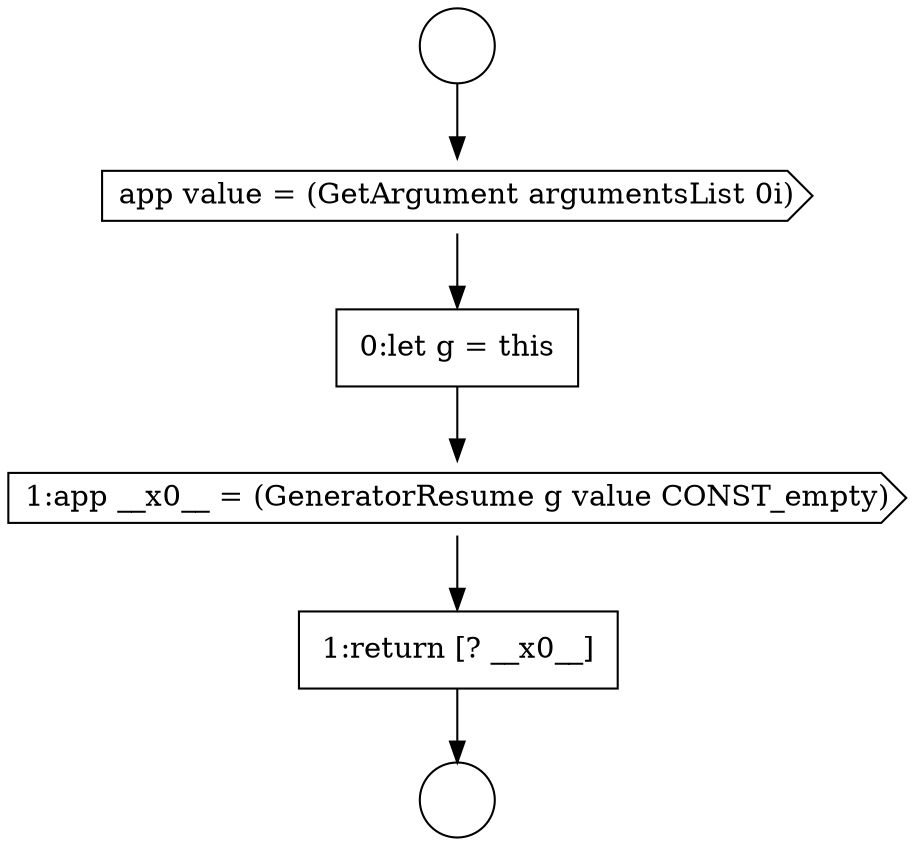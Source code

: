 digraph {
  node19165 [shape=none, margin=0, label=<<font color="black">
    <table border="0" cellborder="1" cellspacing="0" cellpadding="10">
      <tr><td align="left">0:let g = this</td></tr>
    </table>
  </font>> color="black" fillcolor="white" style=filled]
  node19162 [shape=circle label=" " color="black" fillcolor="white" style=filled]
  node19166 [shape=cds, label=<<font color="black">1:app __x0__ = (GeneratorResume g value CONST_empty)</font>> color="black" fillcolor="white" style=filled]
  node19163 [shape=circle label=" " color="black" fillcolor="white" style=filled]
  node19167 [shape=none, margin=0, label=<<font color="black">
    <table border="0" cellborder="1" cellspacing="0" cellpadding="10">
      <tr><td align="left">1:return [? __x0__]</td></tr>
    </table>
  </font>> color="black" fillcolor="white" style=filled]
  node19164 [shape=cds, label=<<font color="black">app value = (GetArgument argumentsList 0i)</font>> color="black" fillcolor="white" style=filled]
  node19165 -> node19166 [ color="black"]
  node19167 -> node19163 [ color="black"]
  node19164 -> node19165 [ color="black"]
  node19166 -> node19167 [ color="black"]
  node19162 -> node19164 [ color="black"]
}
